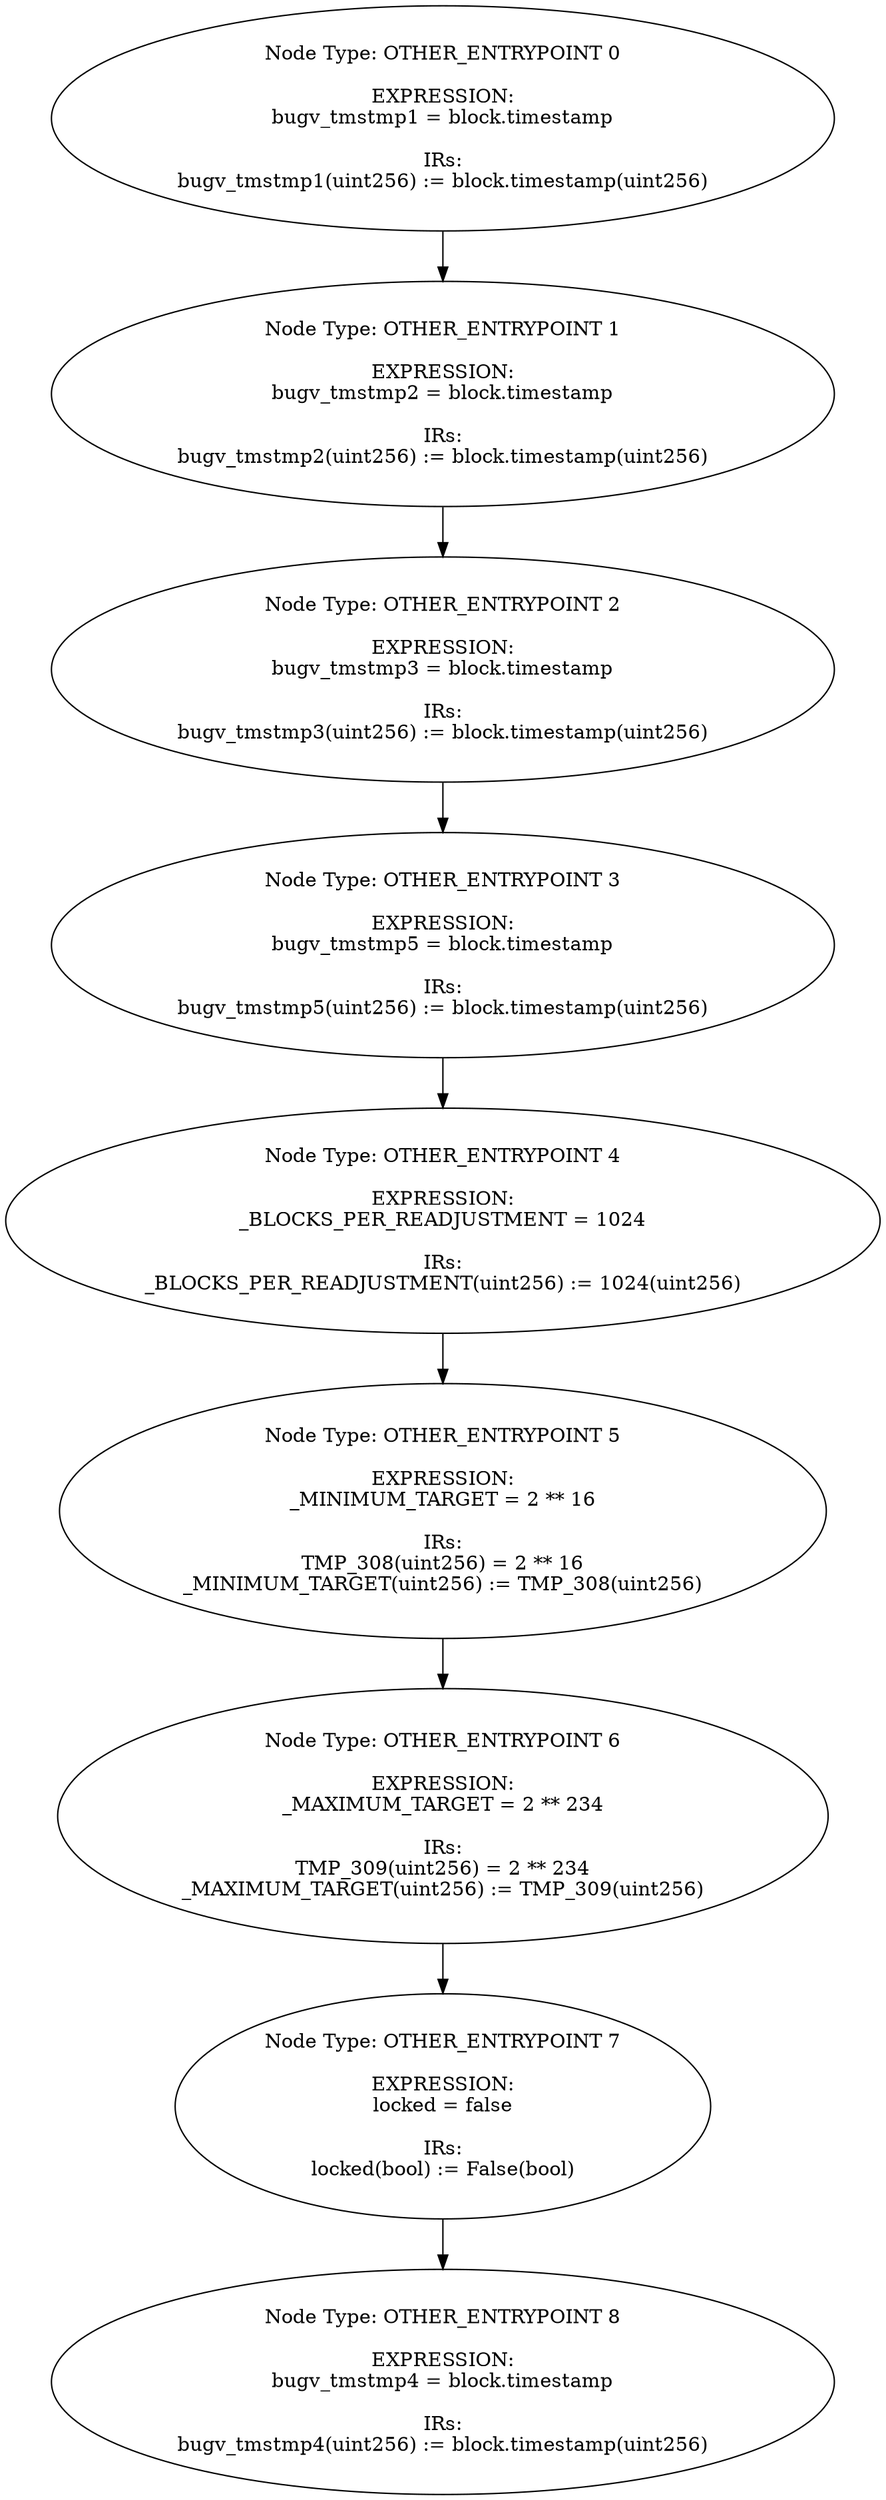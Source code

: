digraph{
0[label="Node Type: OTHER_ENTRYPOINT 0

EXPRESSION:
bugv_tmstmp1 = block.timestamp

IRs:
bugv_tmstmp1(uint256) := block.timestamp(uint256)"];
0->1;
1[label="Node Type: OTHER_ENTRYPOINT 1

EXPRESSION:
bugv_tmstmp2 = block.timestamp

IRs:
bugv_tmstmp2(uint256) := block.timestamp(uint256)"];
1->2;
2[label="Node Type: OTHER_ENTRYPOINT 2

EXPRESSION:
bugv_tmstmp3 = block.timestamp

IRs:
bugv_tmstmp3(uint256) := block.timestamp(uint256)"];
2->3;
3[label="Node Type: OTHER_ENTRYPOINT 3

EXPRESSION:
bugv_tmstmp5 = block.timestamp

IRs:
bugv_tmstmp5(uint256) := block.timestamp(uint256)"];
3->4;
4[label="Node Type: OTHER_ENTRYPOINT 4

EXPRESSION:
_BLOCKS_PER_READJUSTMENT = 1024

IRs:
_BLOCKS_PER_READJUSTMENT(uint256) := 1024(uint256)"];
4->5;
5[label="Node Type: OTHER_ENTRYPOINT 5

EXPRESSION:
_MINIMUM_TARGET = 2 ** 16

IRs:
TMP_308(uint256) = 2 ** 16
_MINIMUM_TARGET(uint256) := TMP_308(uint256)"];
5->6;
6[label="Node Type: OTHER_ENTRYPOINT 6

EXPRESSION:
_MAXIMUM_TARGET = 2 ** 234

IRs:
TMP_309(uint256) = 2 ** 234
_MAXIMUM_TARGET(uint256) := TMP_309(uint256)"];
6->7;
7[label="Node Type: OTHER_ENTRYPOINT 7

EXPRESSION:
locked = false

IRs:
locked(bool) := False(bool)"];
7->8;
8[label="Node Type: OTHER_ENTRYPOINT 8

EXPRESSION:
bugv_tmstmp4 = block.timestamp

IRs:
bugv_tmstmp4(uint256) := block.timestamp(uint256)"];
}
